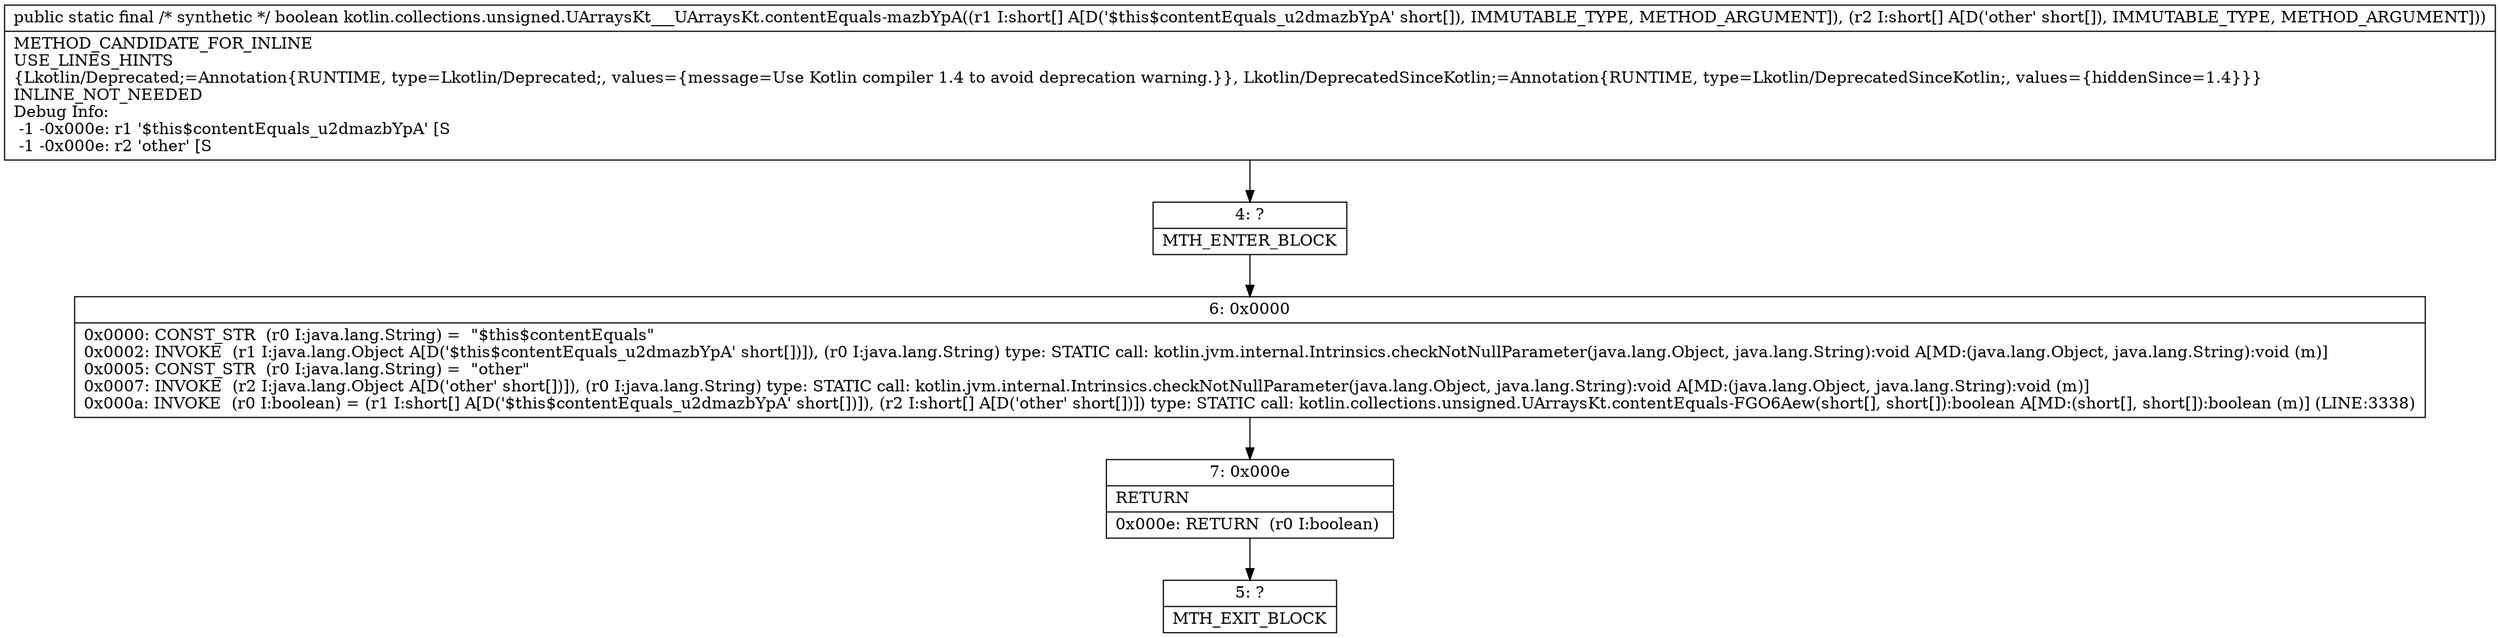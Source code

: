 digraph "CFG forkotlin.collections.unsigned.UArraysKt___UArraysKt.contentEquals\-mazbYpA([S[S)Z" {
Node_4 [shape=record,label="{4\:\ ?|MTH_ENTER_BLOCK\l}"];
Node_6 [shape=record,label="{6\:\ 0x0000|0x0000: CONST_STR  (r0 I:java.lang.String) =  \"$this$contentEquals\" \l0x0002: INVOKE  (r1 I:java.lang.Object A[D('$this$contentEquals_u2dmazbYpA' short[])]), (r0 I:java.lang.String) type: STATIC call: kotlin.jvm.internal.Intrinsics.checkNotNullParameter(java.lang.Object, java.lang.String):void A[MD:(java.lang.Object, java.lang.String):void (m)]\l0x0005: CONST_STR  (r0 I:java.lang.String) =  \"other\" \l0x0007: INVOKE  (r2 I:java.lang.Object A[D('other' short[])]), (r0 I:java.lang.String) type: STATIC call: kotlin.jvm.internal.Intrinsics.checkNotNullParameter(java.lang.Object, java.lang.String):void A[MD:(java.lang.Object, java.lang.String):void (m)]\l0x000a: INVOKE  (r0 I:boolean) = (r1 I:short[] A[D('$this$contentEquals_u2dmazbYpA' short[])]), (r2 I:short[] A[D('other' short[])]) type: STATIC call: kotlin.collections.unsigned.UArraysKt.contentEquals\-FGO6Aew(short[], short[]):boolean A[MD:(short[], short[]):boolean (m)] (LINE:3338)\l}"];
Node_7 [shape=record,label="{7\:\ 0x000e|RETURN\l|0x000e: RETURN  (r0 I:boolean) \l}"];
Node_5 [shape=record,label="{5\:\ ?|MTH_EXIT_BLOCK\l}"];
MethodNode[shape=record,label="{public static final \/* synthetic *\/ boolean kotlin.collections.unsigned.UArraysKt___UArraysKt.contentEquals\-mazbYpA((r1 I:short[] A[D('$this$contentEquals_u2dmazbYpA' short[]), IMMUTABLE_TYPE, METHOD_ARGUMENT]), (r2 I:short[] A[D('other' short[]), IMMUTABLE_TYPE, METHOD_ARGUMENT]))  | METHOD_CANDIDATE_FOR_INLINE\lUSE_LINES_HINTS\l\{Lkotlin\/Deprecated;=Annotation\{RUNTIME, type=Lkotlin\/Deprecated;, values=\{message=Use Kotlin compiler 1.4 to avoid deprecation warning.\}\}, Lkotlin\/DeprecatedSinceKotlin;=Annotation\{RUNTIME, type=Lkotlin\/DeprecatedSinceKotlin;, values=\{hiddenSince=1.4\}\}\}\lINLINE_NOT_NEEDED\lDebug Info:\l  \-1 \-0x000e: r1 '$this$contentEquals_u2dmazbYpA' [S\l  \-1 \-0x000e: r2 'other' [S\l}"];
MethodNode -> Node_4;Node_4 -> Node_6;
Node_6 -> Node_7;
Node_7 -> Node_5;
}

